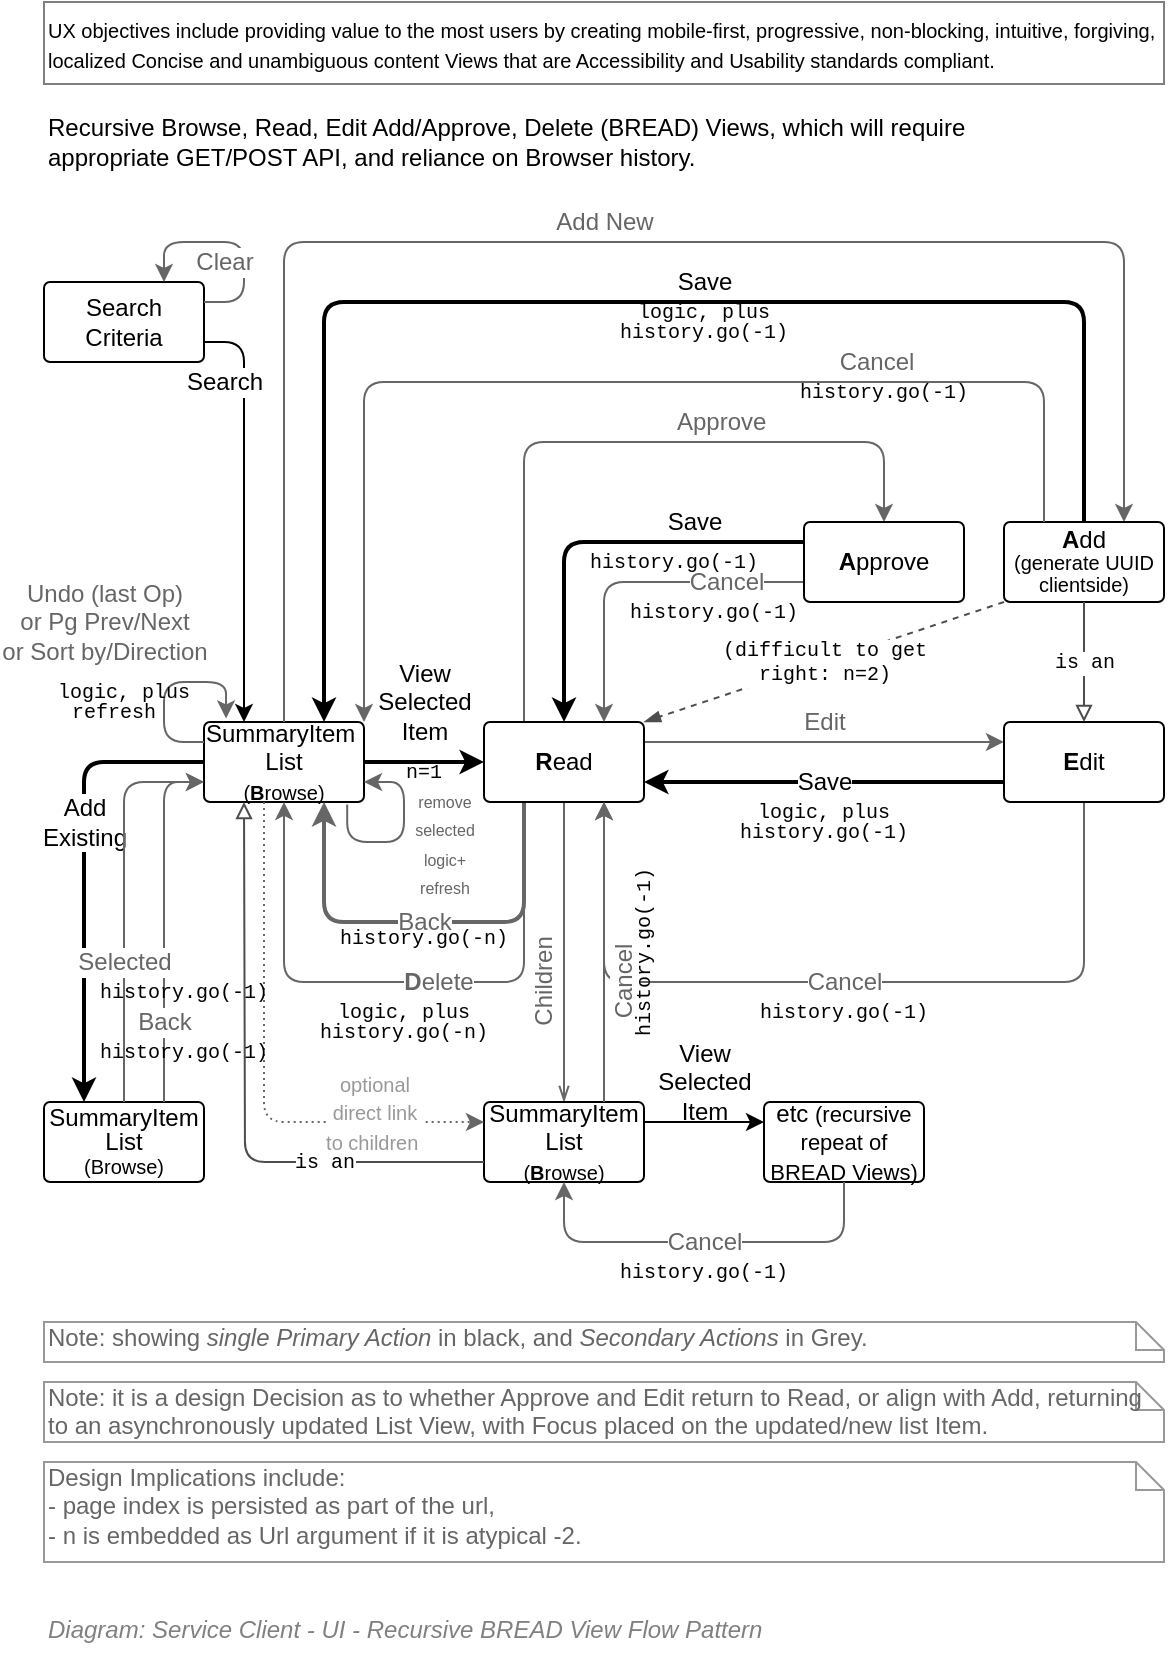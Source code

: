 <mxfile version="20.8.16" type="device"><diagram id="231i00YgfzE0QRONw8nu" name="Page-1"><mxGraphModel dx="1418" dy="838" grid="1" gridSize="10" guides="1" tooltips="1" connect="1" arrows="1" fold="1" page="1" pageScale="1" pageWidth="827" pageHeight="1169" math="0" shadow="0"><root><mxCell id="0"/><mxCell id="1" parent="0"/><mxCell id="x9ciCPpxPvdy5MkFSN9Y-1" value="View&lt;br&gt;Selected&lt;br&gt;Item" style="edgeStyle=orthogonalEdgeStyle;rounded=1;orthogonalLoop=1;jettySize=auto;html=1;align=center;fontSize=12;strokeWidth=2;" parent="1" source="x9ciCPpxPvdy5MkFSN9Y-2" target="x9ciCPpxPvdy5MkFSN9Y-8" edge="1"><mxGeometry y="30" relative="1" as="geometry"><mxPoint as="offset"/></mxGeometry></mxCell><mxCell id="x9ciCPpxPvdy5MkFSN9Y-2" value="SummaryItem&amp;nbsp;&lt;br&gt;List&lt;br&gt;&lt;font style=&quot;font-size: 10px&quot;&gt;(&lt;b&gt;B&lt;/b&gt;rowse)&lt;/font&gt;" style="rounded=1;whiteSpace=wrap;html=1;strokeWidth=1;fontSize=12;align=center;horizontal=1;verticalAlign=middle;arcSize=6;container=0;absoluteArcSize=1;recursiveResize=0;collapsible=0;" parent="1" vertex="1"><mxGeometry x="200" y="539.97" width="80" height="40" as="geometry"><mxRectangle x="50" y="150" width="60" height="20" as="alternateBounds"/></mxGeometry></mxCell><mxCell id="x9ciCPpxPvdy5MkFSN9Y-3" value="Back" style="edgeStyle=orthogonalEdgeStyle;rounded=1;orthogonalLoop=1;jettySize=auto;html=1;entryX=0.75;entryY=1;entryDx=0;entryDy=0;exitX=0.25;exitY=1;exitDx=0;exitDy=0;align=center;fontSize=12;strokeColor=#666666;fontColor=#666666;strokeWidth=2;" parent="1" source="x9ciCPpxPvdy5MkFSN9Y-8" target="x9ciCPpxPvdy5MkFSN9Y-2" edge="1"><mxGeometry relative="1" as="geometry"><Array as="points"><mxPoint x="360" y="640"/><mxPoint x="260" y="640"/></Array></mxGeometry></mxCell><mxCell id="x9ciCPpxPvdy5MkFSN9Y-4" value="Edit" style="edgeStyle=orthogonalEdgeStyle;rounded=1;orthogonalLoop=1;jettySize=auto;html=1;align=center;fontSize=12;exitX=1;exitY=0.25;exitDx=0;exitDy=0;entryX=0;entryY=0.25;entryDx=0;entryDy=0;strokeColor=#666666;fontColor=#666666;" parent="1" source="x9ciCPpxPvdy5MkFSN9Y-8" target="x9ciCPpxPvdy5MkFSN9Y-29" edge="1"><mxGeometry y="10" relative="1" as="geometry"><mxPoint as="offset"/><mxPoint x="460" y="549.97" as="targetPoint"/></mxGeometry></mxCell><mxCell id="x9ciCPpxPvdy5MkFSN9Y-5" value="&lt;b&gt;&lt;font&gt;D&lt;/font&gt;&lt;/b&gt;elete" style="edgeStyle=orthogonalEdgeStyle;rounded=1;orthogonalLoop=1;jettySize=auto;html=1;entryX=0.5;entryY=1;entryDx=0;entryDy=0;align=center;exitX=0.25;exitY=1;exitDx=0;exitDy=0;fontSize=12;strokeColor=#666666;fontColor=#666666;" parent="1" source="x9ciCPpxPvdy5MkFSN9Y-8" target="x9ciCPpxPvdy5MkFSN9Y-2" edge="1"><mxGeometry x="-0.111" relative="1" as="geometry"><mxPoint x="330" y="619.97" as="targetPoint"/><Array as="points"><mxPoint x="360" y="670"/><mxPoint x="240" y="670"/></Array><mxPoint as="offset"/></mxGeometry></mxCell><mxCell id="x9ciCPpxPvdy5MkFSN9Y-6" value="Children" style="edgeStyle=elbowEdgeStyle;rounded=1;orthogonalLoop=1;jettySize=auto;html=1;entryX=0.5;entryY=0;entryDx=0;entryDy=0;startArrow=none;startFill=0;startSize=6;endArrow=openThin;endFill=0;endSize=6;strokeColor=#666666;strokeWidth=1;fontSize=12;fontColor=#666666;horizontal=0;" parent="1" source="x9ciCPpxPvdy5MkFSN9Y-8" target="x9ciCPpxPvdy5MkFSN9Y-14" edge="1"><mxGeometry x="0.198" y="-10" relative="1" as="geometry"><mxPoint as="offset"/></mxGeometry></mxCell><mxCell id="x9ciCPpxPvdy5MkFSN9Y-7" value="Approve&amp;nbsp;" style="edgeStyle=orthogonalEdgeStyle;rounded=1;jumpStyle=none;orthogonalLoop=1;jettySize=auto;html=1;entryX=0.5;entryY=0;entryDx=0;entryDy=0;startArrow=none;endArrow=classic;fontFamily=Helvetica;fontSize=12;fontColor=#666666;exitX=0.25;exitY=0;exitDx=0;exitDy=0;strokeColor=#666666;" parent="1" source="x9ciCPpxPvdy5MkFSN9Y-8" target="x9ciCPpxPvdy5MkFSN9Y-20" edge="1"><mxGeometry x="0.333" y="10" relative="1" as="geometry"><Array as="points"><mxPoint x="360" y="400"/><mxPoint x="540" y="400"/></Array><mxPoint as="offset"/></mxGeometry></mxCell><mxCell id="x9ciCPpxPvdy5MkFSN9Y-8" value="&lt;b&gt;R&lt;/b&gt;ead" style="rounded=1;whiteSpace=wrap;html=1;strokeWidth=1;fillColor=none;fontSize=12;align=center;horizontal=1;verticalAlign=middle;arcSize=6;container=0;absoluteArcSize=1;recursiveResize=0;collapsible=0;strokeColor=#000000;" parent="1" vertex="1"><mxGeometry x="340" y="539.97" width="80" height="40" as="geometry"><mxRectangle x="140" y="150" width="50" height="20" as="alternateBounds"/></mxGeometry></mxCell><mxCell id="x9ciCPpxPvdy5MkFSN9Y-9" value="Cancel" style="edgeStyle=orthogonalEdgeStyle;rounded=1;orthogonalLoop=1;jettySize=auto;html=1;entryX=0.75;entryY=1;entryDx=0;entryDy=0;align=center;fontSize=12;strokeColor=#666666;fontColor=#666666;exitX=0.5;exitY=1;exitDx=0;exitDy=0;" parent="1" source="x9ciCPpxPvdy5MkFSN9Y-29" target="x9ciCPpxPvdy5MkFSN9Y-8" edge="1"><mxGeometry relative="1" as="geometry"><Array as="points"><mxPoint x="640" y="670"/><mxPoint x="400" y="670"/></Array><mxPoint x="480" y="579.97" as="sourcePoint"/></mxGeometry></mxCell><mxCell id="x9ciCPpxPvdy5MkFSN9Y-10" value="Add New" style="edgeStyle=orthogonalEdgeStyle;rounded=1;orthogonalLoop=1;jettySize=auto;html=1;align=center;exitX=0.5;exitY=0;exitDx=0;exitDy=0;fontSize=12;strokeColor=#666666;fontColor=#666666;entryX=0.75;entryY=0;entryDx=0;entryDy=0;" parent="1" source="x9ciCPpxPvdy5MkFSN9Y-2" target="x9ciCPpxPvdy5MkFSN9Y-13" edge="1"><mxGeometry x="-0.0" y="10" relative="1" as="geometry"><Array as="points"><mxPoint x="240" y="300"/><mxPoint x="660" y="300"/></Array><mxPoint as="offset"/></mxGeometry></mxCell><mxCell id="x9ciCPpxPvdy5MkFSN9Y-11" value="Save" style="edgeStyle=orthogonalEdgeStyle;rounded=1;jumpStyle=none;orthogonalLoop=1;jettySize=auto;html=1;entryX=1;entryY=0.75;entryDx=0;entryDy=0;startArrow=none;endArrow=classic;fontFamily=Helvetica;fontSize=12;fontColor=#000000;exitX=0;exitY=0.75;exitDx=0;exitDy=0;strokeWidth=2;" parent="1" source="x9ciCPpxPvdy5MkFSN9Y-29" target="x9ciCPpxPvdy5MkFSN9Y-8" edge="1"><mxGeometry relative="1" as="geometry"><mxPoint x="460" y="569.97" as="sourcePoint"/></mxGeometry></mxCell><mxCell id="x9ciCPpxPvdy5MkFSN9Y-12" value="Save" style="edgeStyle=orthogonalEdgeStyle;rounded=1;jumpStyle=none;orthogonalLoop=1;jettySize=auto;html=1;exitX=0.5;exitY=0;exitDx=0;exitDy=0;entryX=0.75;entryY=0;entryDx=0;entryDy=0;startArrow=none;endArrow=classic;fontFamily=Helvetica;fontSize=12;fontColor=#000000;strokeWidth=2;" parent="1" source="x9ciCPpxPvdy5MkFSN9Y-13" target="x9ciCPpxPvdy5MkFSN9Y-2" edge="1"><mxGeometry x="-0.143" y="-10" relative="1" as="geometry"><Array as="points"><mxPoint x="640" y="330"/><mxPoint x="260" y="330"/></Array><mxPoint as="offset"/></mxGeometry></mxCell><mxCell id="x9ciCPpxPvdy5MkFSN9Y-13" value="&lt;p style=&quot;line-height: 90%&quot;&gt;&lt;b&gt;A&lt;/b&gt;dd&lt;br&gt;&lt;font style=&quot;font-size: 10px ; line-height: 100%&quot;&gt;(generate UUID clientside)&lt;/font&gt;&lt;/p&gt;" style="rounded=1;whiteSpace=wrap;html=1;strokeWidth=1;fontSize=12;align=center;horizontal=1;verticalAlign=middle;arcSize=6;container=0;absoluteArcSize=1;recursiveResize=0;collapsible=0;" parent="1" vertex="1"><mxGeometry x="600" y="440" width="80" height="40" as="geometry"/></mxCell><mxCell id="x9ciCPpxPvdy5MkFSN9Y-14" value="SummaryItem&lt;br&gt;List&lt;br&gt;&lt;span style=&quot;font-size: 10px&quot;&gt;(&lt;/span&gt;&lt;b style=&quot;font-size: 10px&quot;&gt;B&lt;/b&gt;&lt;span style=&quot;font-size: 10px&quot;&gt;rowse)&lt;/span&gt;" style="rounded=1;whiteSpace=wrap;html=1;strokeWidth=1;fontSize=12;align=center;horizontal=1;verticalAlign=middle;arcSize=6;container=0;absoluteArcSize=1;recursiveResize=0;collapsible=0;" parent="1" vertex="1"><mxGeometry x="340" y="730" width="80" height="40" as="geometry"><mxRectangle x="50" y="150" width="60" height="20" as="alternateBounds"/></mxGeometry></mxCell><mxCell id="x9ciCPpxPvdy5MkFSN9Y-15" value="etc &lt;font style=&quot;font-size: 11px&quot;&gt;(recursive repeat of BREAD Views)&lt;/font&gt;" style="rounded=1;whiteSpace=wrap;html=1;strokeWidth=1;fontSize=12;align=center;horizontal=1;verticalAlign=middle;arcSize=6;container=0;absoluteArcSize=1;recursiveResize=0;collapsible=0;" parent="1" vertex="1"><mxGeometry x="480" y="730" width="80" height="40" as="geometry"><mxRectangle x="140" y="150" width="50" height="20" as="alternateBounds"/></mxGeometry></mxCell><mxCell id="x9ciCPpxPvdy5MkFSN9Y-16" value="Undo (last Op)&lt;br&gt;or Pg Prev/Next&lt;br&gt;or Sort by/Direction&lt;br&gt;" style="edgeStyle=orthogonalEdgeStyle;rounded=1;orthogonalLoop=1;jettySize=auto;html=1;entryX=0.138;entryY=-0.044;entryDx=0;entryDy=0;align=center;exitX=0;exitY=0.25;exitDx=0;exitDy=0;fontSize=12;fontColor=#666666;strokeColor=#666666;entryPerimeter=0;" parent="1" source="x9ciCPpxPvdy5MkFSN9Y-2" target="x9ciCPpxPvdy5MkFSN9Y-2" edge="1"><mxGeometry x="0.008" y="42" relative="1" as="geometry"><mxPoint x="250" y="589.97" as="targetPoint"/><Array as="points"><mxPoint x="180" y="550"/><mxPoint x="180" y="520"/><mxPoint x="211" y="520"/></Array><mxPoint x="-30" y="12" as="offset"/><mxPoint x="370" y="589.97" as="sourcePoint"/></mxGeometry></mxCell><mxCell id="x9ciCPpxPvdy5MkFSN9Y-17" value="Cancel" style="edgeStyle=orthogonalEdgeStyle;rounded=1;orthogonalLoop=1;jettySize=auto;html=1;entryX=0.75;entryY=1;entryDx=0;entryDy=0;exitX=0.75;exitY=0;exitDx=0;exitDy=0;align=center;fontSize=12;fontColor=#666666;strokeColor=#666666;horizontal=0;" parent="1" source="x9ciCPpxPvdy5MkFSN9Y-14" target="x9ciCPpxPvdy5MkFSN9Y-8" edge="1"><mxGeometry x="-0.2" y="-10" relative="1" as="geometry"><mxPoint x="490" y="749.97" as="sourcePoint"/><mxPoint x="410" y="749.97" as="targetPoint"/><mxPoint as="offset"/></mxGeometry></mxCell><mxCell id="x9ciCPpxPvdy5MkFSN9Y-18" value="Cancel" style="edgeStyle=orthogonalEdgeStyle;rounded=1;jumpStyle=none;orthogonalLoop=1;jettySize=auto;html=1;entryX=0.75;entryY=0;entryDx=0;entryDy=0;startArrow=none;endArrow=classic;fontFamily=Helvetica;fontSize=12;fontColor=#666666;exitX=0;exitY=0.75;exitDx=0;exitDy=0;strokeColor=#666666;" parent="1" source="x9ciCPpxPvdy5MkFSN9Y-20" target="x9ciCPpxPvdy5MkFSN9Y-8" edge="1"><mxGeometry x="-0.538" relative="1" as="geometry"><mxPoint as="offset"/></mxGeometry></mxCell><mxCell id="x9ciCPpxPvdy5MkFSN9Y-19" value="Save" style="edgeStyle=orthogonalEdgeStyle;rounded=1;jumpStyle=none;orthogonalLoop=1;jettySize=auto;html=1;entryX=0.5;entryY=0;entryDx=0;entryDy=0;startArrow=none;endArrow=classic;fontFamily=Helvetica;fontSize=12;fontColor=#000000;strokeWidth=2;exitX=0;exitY=0.25;exitDx=0;exitDy=0;" parent="1" source="x9ciCPpxPvdy5MkFSN9Y-20" target="x9ciCPpxPvdy5MkFSN9Y-8" edge="1"><mxGeometry x="-0.473" y="-10" relative="1" as="geometry"><mxPoint as="offset"/></mxGeometry></mxCell><mxCell id="x9ciCPpxPvdy5MkFSN9Y-20" value="&lt;b&gt;A&lt;/b&gt;pprove" style="rounded=1;whiteSpace=wrap;html=1;strokeWidth=1;fontSize=12;align=center;horizontal=1;verticalAlign=middle;arcSize=6;container=0;absoluteArcSize=1;recursiveResize=0;collapsible=0;" parent="1" vertex="1"><mxGeometry x="500" y="440" width="80" height="40" as="geometry"/></mxCell><mxCell id="x9ciCPpxPvdy5MkFSN9Y-21" value="View&lt;br&gt;Selected&lt;br&gt;Item" style="edgeStyle=orthogonalEdgeStyle;rounded=1;orthogonalLoop=1;jettySize=auto;html=1;align=center;fontSize=12;exitX=1;exitY=0.25;exitDx=0;exitDy=0;entryX=0;entryY=0.25;entryDx=0;entryDy=0;strokeColor=#000000;fontColor=#000000;labelBackgroundColor=none;" parent="1" source="x9ciCPpxPvdy5MkFSN9Y-14" target="x9ciCPpxPvdy5MkFSN9Y-15" edge="1"><mxGeometry y="20" relative="1" as="geometry"><mxPoint x="430.0" y="590" as="sourcePoint"/><mxPoint x="470" y="590" as="targetPoint"/><mxPoint as="offset"/></mxGeometry></mxCell><mxCell id="x9ciCPpxPvdy5MkFSN9Y-22" value="Cancel" style="edgeStyle=orthogonalEdgeStyle;rounded=1;orthogonalLoop=1;jettySize=auto;html=1;entryX=0.5;entryY=1;entryDx=0;entryDy=0;align=center;fontSize=12;strokeColor=#666666;fontColor=#666666;exitX=0.5;exitY=1;exitDx=0;exitDy=0;" parent="1" source="x9ciCPpxPvdy5MkFSN9Y-15" target="x9ciCPpxPvdy5MkFSN9Y-14" edge="1"><mxGeometry relative="1" as="geometry"><Array as="points"><mxPoint x="520" y="800"/><mxPoint x="380" y="800"/></Array><mxPoint x="510.0" y="620" as="sourcePoint"/><mxPoint x="410.0" y="620" as="targetPoint"/></mxGeometry></mxCell><mxCell id="x9ciCPpxPvdy5MkFSN9Y-23" style="edgeStyle=orthogonalEdgeStyle;rounded=1;jumpStyle=none;orthogonalLoop=1;jettySize=auto;html=1;entryX=0.25;entryY=0;entryDx=0;entryDy=0;labelBackgroundColor=#ffffff;startArrow=none;endArrow=classic;strokeColor=#000000;fontFamily=Helvetica;fontSize=12;fontColor=#000000;exitX=1;exitY=0.75;exitDx=0;exitDy=0;" parent="1" source="x9ciCPpxPvdy5MkFSN9Y-25" target="x9ciCPpxPvdy5MkFSN9Y-2" edge="1"><mxGeometry relative="1" as="geometry"><Array as="points"><mxPoint x="220" y="350"/></Array><mxPoint x="200" y="410" as="sourcePoint"/></mxGeometry></mxCell><mxCell id="x9ciCPpxPvdy5MkFSN9Y-24" value="Search" style="text;html=1;align=center;verticalAlign=middle;resizable=0;points=[];labelBackgroundColor=#ffffff;fontSize=12;fontFamily=Helvetica;fontColor=#000000;" parent="x9ciCPpxPvdy5MkFSN9Y-23" connectable="0" vertex="1"><mxGeometry x="-0.392" y="-1" relative="1" as="geometry"><mxPoint x="-9.02" y="-24" as="offset"/></mxGeometry></mxCell><mxCell id="x9ciCPpxPvdy5MkFSN9Y-25" value="Search&lt;br&gt;Criteria" style="rounded=1;whiteSpace=wrap;html=1;strokeWidth=1;fontSize=12;align=center;horizontal=1;verticalAlign=middle;arcSize=6;container=0;absoluteArcSize=1;recursiveResize=0;collapsible=0;" parent="1" vertex="1"><mxGeometry x="120" y="320" width="80" height="40" as="geometry"><mxRectangle x="50" y="150" width="60" height="20" as="alternateBounds"/></mxGeometry></mxCell><mxCell id="x9ciCPpxPvdy5MkFSN9Y-26" value="Clear" style="edgeStyle=orthogonalEdgeStyle;rounded=1;jumpStyle=none;orthogonalLoop=1;jettySize=auto;html=1;entryX=0.75;entryY=0;entryDx=0;entryDy=0;labelBackgroundColor=#ffffff;startArrow=none;endArrow=classic;strokeColor=#666666;fontFamily=Helvetica;fontSize=12;fontColor=#666666;exitX=1;exitY=0.25;exitDx=0;exitDy=0;" parent="1" source="x9ciCPpxPvdy5MkFSN9Y-25" target="x9ciCPpxPvdy5MkFSN9Y-25" edge="1"><mxGeometry x="-0.273" y="10" relative="1" as="geometry"><Array as="points"><mxPoint x="220" y="330"/><mxPoint x="220" y="300"/><mxPoint x="180" y="300"/></Array><mxPoint as="offset"/></mxGeometry></mxCell><mxCell id="x9ciCPpxPvdy5MkFSN9Y-27" value="Note: showing &lt;i&gt;single&lt;/i&gt; &lt;i&gt;Primary Action&lt;/i&gt; in black, and &lt;i&gt;Secondary Actions&lt;/i&gt; in Grey." style="shape=note;whiteSpace=wrap;html=1;size=14;verticalAlign=top;align=left;spacingTop=-6;fontFamily=Helvetica;fontSize=12;fontColor=#666666;gradientColor=none;strokeColor=#999999;" parent="1" vertex="1"><mxGeometry x="120" y="840" width="560" height="20" as="geometry"/></mxCell><mxCell id="x9ciCPpxPvdy5MkFSN9Y-28" value="Recursive Browse, Read, Edit Add/Approve, Delete (BREAD) Views, which will require appropriate GET/POST API, and reliance on Browser history." style="text;html=1;strokeColor=none;fillColor=none;align=left;verticalAlign=middle;whiteSpace=wrap;rounded=0;fontFamily=Helvetica;fontSize=12;fontColor=#000000;" parent="1" vertex="1"><mxGeometry x="120" y="240" width="520" height="20" as="geometry"/></mxCell><mxCell id="x9ciCPpxPvdy5MkFSN9Y-29" value="&lt;b&gt;E&lt;/b&gt;dit" style="rounded=1;whiteSpace=wrap;html=1;strokeWidth=1;fontSize=12;align=center;horizontal=1;verticalAlign=middle;arcSize=6;container=0;absoluteArcSize=1;recursiveResize=0;collapsible=0;" parent="1" vertex="1"><mxGeometry x="600" y="539.97" width="80" height="40" as="geometry"/></mxCell><mxCell id="x9ciCPpxPvdy5MkFSN9Y-30" value="Note: it is a design Decision as to whether Approve and Edit return to Read, or align with Add, returning to an asynchronously updated List View, with Focus placed on the updated/new list Item." style="shape=note;whiteSpace=wrap;html=1;size=14;verticalAlign=top;align=left;spacingTop=-6;fontFamily=Helvetica;fontSize=12;fontColor=#666666;gradientColor=none;strokeColor=#999999;" parent="1" vertex="1"><mxGeometry x="120" y="870" width="560" height="30" as="geometry"/></mxCell><mxCell id="x9ciCPpxPvdy5MkFSN9Y-31" value="Cancel" style="edgeStyle=orthogonalEdgeStyle;rounded=1;jumpStyle=none;orthogonalLoop=1;jettySize=auto;html=1;exitX=0.25;exitY=0;exitDx=0;exitDy=0;startArrow=none;endArrow=classic;fontFamily=Helvetica;fontSize=12;fontColor=#666666;strokeColor=#666666;entryX=1;entryY=0;entryDx=0;entryDy=0;" parent="1" source="x9ciCPpxPvdy5MkFSN9Y-13" target="x9ciCPpxPvdy5MkFSN9Y-2" edge="1"><mxGeometry x="-0.467" y="-10" relative="1" as="geometry"><Array as="points"><mxPoint x="620" y="370"/><mxPoint x="280" y="370"/></Array><mxPoint x="650" y="509.97" as="sourcePoint"/><mxPoint x="290" y="510" as="targetPoint"/><mxPoint as="offset"/></mxGeometry></mxCell><mxCell id="x9ciCPpxPvdy5MkFSN9Y-32" style="edgeStyle=orthogonalEdgeStyle;rounded=1;jumpStyle=none;orthogonalLoop=1;jettySize=auto;html=1;entryX=0;entryY=0.25;entryDx=0;entryDy=0;labelBackgroundColor=#ffffff;startArrow=none;endArrow=classic;strokeColor=#666666;fontFamily=Helvetica;fontSize=12;fontColor=#666666;dashed=1;dashPattern=1 2;" parent="1" source="x9ciCPpxPvdy5MkFSN9Y-2" target="x9ciCPpxPvdy5MkFSN9Y-14" edge="1"><mxGeometry relative="1" as="geometry"><Array as="points"><mxPoint x="230" y="740"/></Array></mxGeometry></mxCell><mxCell id="x9ciCPpxPvdy5MkFSN9Y-33" value="&lt;font style=&quot;font-size: 10px&quot;&gt;optional &lt;br&gt;direct link&lt;br&gt;to children&amp;nbsp;&lt;/font&gt;" style="text;html=1;align=center;verticalAlign=middle;resizable=0;points=[];labelBackgroundColor=#ffffff;fontSize=12;fontFamily=Helvetica;fontColor=#999999;" parent="x9ciCPpxPvdy5MkFSN9Y-32" connectable="0" vertex="1"><mxGeometry x="0.181" y="25" relative="1" as="geometry"><mxPoint x="30.03" y="-5.0" as="offset"/></mxGeometry></mxCell><mxCell id="x9ciCPpxPvdy5MkFSN9Y-34" value="Design Implications include: &lt;br&gt;- page index is persisted as part of the url, &lt;br&gt;- n is embedded as Url argument if it is atypical -2." style="shape=note;whiteSpace=wrap;html=1;size=14;verticalAlign=top;align=left;spacingTop=-6;fontFamily=Helvetica;fontSize=12;fontColor=#666666;gradientColor=none;strokeColor=#999999;" parent="1" vertex="1"><mxGeometry x="120" y="910" width="560" height="50" as="geometry"/></mxCell><mxCell id="x9ciCPpxPvdy5MkFSN9Y-35" value="&lt;p style=&quot;line-height: 100%&quot;&gt;&lt;font style=&quot;font-size: 12px&quot;&gt;SummaryItem List &lt;br&gt;&lt;/font&gt;&lt;span style=&quot;font-size: 10px&quot;&gt;(Browse)&lt;br&gt;&lt;/span&gt;&lt;/p&gt;" style="rounded=1;whiteSpace=wrap;html=1;strokeWidth=1;fontSize=12;align=center;horizontal=1;verticalAlign=middle;arcSize=6;container=0;absoluteArcSize=1;recursiveResize=0;collapsible=0;" parent="1" vertex="1"><mxGeometry x="120" y="730" width="80" height="40" as="geometry"><mxRectangle x="50" y="150" width="60" height="20" as="alternateBounds"/></mxGeometry></mxCell><mxCell id="x9ciCPpxPvdy5MkFSN9Y-36" value="Add&lt;br&gt;Existing" style="rounded=1;jumpStyle=none;orthogonalLoop=1;jettySize=auto;html=1;exitX=0;exitY=0.5;exitDx=0;exitDy=0;entryX=0.25;entryY=0;entryDx=0;entryDy=0;startArrow=none;endArrow=classic;fontFamily=Helvetica;fontSize=12;fontColor=#000000;strokeWidth=2;" parent="1" source="x9ciCPpxPvdy5MkFSN9Y-2" target="x9ciCPpxPvdy5MkFSN9Y-35" edge="1"><mxGeometry x="-0.478" y="30" relative="1" as="geometry"><Array as="points"><mxPoint x="140" y="560"/></Array><mxPoint x="650" y="450" as="sourcePoint"/><mxPoint x="270" y="549.97" as="targetPoint"/><mxPoint x="-30" y="30" as="offset"/></mxGeometry></mxCell><mxCell id="x9ciCPpxPvdy5MkFSN9Y-37" value="Back" style="edgeStyle=orthogonalEdgeStyle;rounded=1;orthogonalLoop=1;jettySize=auto;html=1;entryX=0;entryY=0.75;entryDx=0;entryDy=0;exitX=0.75;exitY=0;exitDx=0;exitDy=0;align=center;fontSize=12;strokeColor=#666666;fontColor=#666666;" parent="1" source="x9ciCPpxPvdy5MkFSN9Y-35" target="x9ciCPpxPvdy5MkFSN9Y-2" edge="1"><mxGeometry x="-0.556" relative="1" as="geometry"><mxPoint x="370" y="589.97" as="sourcePoint"/><mxPoint x="270" y="589.97" as="targetPoint"/><Array as="points"><mxPoint x="180" y="570"/></Array><mxPoint as="offset"/></mxGeometry></mxCell><mxCell id="x9ciCPpxPvdy5MkFSN9Y-38" value="Selected" style="edgeStyle=orthogonalEdgeStyle;rounded=1;orthogonalLoop=1;jettySize=auto;html=1;entryX=0;entryY=0.75;entryDx=0;entryDy=0;exitX=0.5;exitY=0;exitDx=0;exitDy=0;align=center;fontSize=12;strokeColor=#666666;fontColor=#666666;" parent="1" source="x9ciCPpxPvdy5MkFSN9Y-35" target="x9ciCPpxPvdy5MkFSN9Y-2" edge="1"><mxGeometry x="-0.3" relative="1" as="geometry"><mxPoint x="190" y="650" as="sourcePoint"/><mxPoint x="210" y="579.97" as="targetPoint"/><Array as="points"><mxPoint x="160" y="570"/></Array><mxPoint as="offset"/></mxGeometry></mxCell><mxCell id="x9ciCPpxPvdy5MkFSN9Y-39" value="&lt;font style=&quot;font-size: 8px&quot;&gt;remove&lt;br&gt;selected&lt;br&gt;logic+&lt;br&gt;refresh&lt;br&gt;&lt;/font&gt;" style="edgeStyle=orthogonalEdgeStyle;rounded=1;orthogonalLoop=1;jettySize=auto;html=1;entryX=1;entryY=0.75;entryDx=0;entryDy=0;align=center;exitX=0.895;exitY=1.033;exitDx=0;exitDy=0;fontSize=12;fontColor=#666666;strokeColor=#666666;exitPerimeter=0;" parent="1" source="x9ciCPpxPvdy5MkFSN9Y-2" target="x9ciCPpxPvdy5MkFSN9Y-2" edge="1"><mxGeometry x="-0.03" y="-20" relative="1" as="geometry"><mxPoint x="221.04" y="548.21" as="targetPoint"/><Array as="points"><mxPoint x="272" y="600"/><mxPoint x="300" y="600"/><mxPoint x="300" y="570"/></Array><mxPoint as="offset"/><mxPoint x="210" y="559.97" as="sourcePoint"/></mxGeometry></mxCell><mxCell id="x9ciCPpxPvdy5MkFSN9Y-40" value="&lt;font style=&quot;font-size: 10px&quot;&gt;UX objectives include providing value to the most users by creating mobile-first, progressive, non-blocking, intuitive, forgiving, localized Concise and unambiguous content Views that are Accessibility and Usability standards compliant.&amp;nbsp;&amp;nbsp;&lt;/font&gt;" style="rounded=0;whiteSpace=wrap;html=1;comic=0;strokeColor=#000000;strokeWidth=1;fillColor=none;fontFamily=Helvetica;fontSize=12;fontColor=#000000;opacity=50;align=left;" parent="1" vertex="1"><mxGeometry x="120" y="180" width="560" height="41" as="geometry"/></mxCell><mxCell id="x9ciCPpxPvdy5MkFSN9Y-41" value="&lt;font style=&quot;font-weight: normal&quot; size=&quot;1&quot;&gt;&lt;i style=&quot;font-size: 12px&quot;&gt;Diagram: Service Client - UI - Recursive BREAD View Flow Pattern&lt;/i&gt;&lt;/font&gt;" style="text;strokeColor=none;fillColor=none;html=1;fontSize=24;fontStyle=1;verticalAlign=middle;align=left;shadow=0;glass=0;comic=0;opacity=30;fontColor=#808080;" parent="1" vertex="1"><mxGeometry x="120" y="980" width="520" height="20" as="geometry"/></mxCell><mxCell id="x9ciCPpxPvdy5MkFSN9Y-42" value="history.go(-1)" style="text;html=1;strokeColor=none;fillColor=none;align=center;verticalAlign=middle;whiteSpace=wrap;rounded=0;labelBackgroundColor=none;fontSize=10;fontColor=#000000;fontFamily=Courier New;" parent="1" vertex="1"><mxGeometry x="470" y="680" width="100" height="10" as="geometry"/></mxCell><mxCell id="x9ciCPpxPvdy5MkFSN9Y-43" value="history.go(-n)" style="text;html=1;strokeColor=none;fillColor=none;align=center;verticalAlign=middle;whiteSpace=wrap;rounded=0;labelBackgroundColor=none;fontSize=10;fontColor=#000000;fontFamily=Courier New;" parent="1" vertex="1"><mxGeometry x="250" y="690" width="100" height="10" as="geometry"/></mxCell><mxCell id="x9ciCPpxPvdy5MkFSN9Y-44" value="history.go(-1)" style="text;html=1;strokeColor=none;fillColor=none;align=center;verticalAlign=middle;whiteSpace=wrap;rounded=0;labelBackgroundColor=none;fontSize=10;fontColor=#000000;fontFamily=Courier New;" parent="1" vertex="1"><mxGeometry x="460" y="590" width="100" height="10" as="geometry"/></mxCell><mxCell id="x9ciCPpxPvdy5MkFSN9Y-45" value="n=1" style="text;html=1;strokeColor=none;fillColor=none;align=center;verticalAlign=middle;whiteSpace=wrap;rounded=0;labelBackgroundColor=none;fontSize=10;fontColor=#000000;fontFamily=Courier New;" parent="1" vertex="1"><mxGeometry x="280" y="560" width="60" height="10" as="geometry"/></mxCell><mxCell id="x9ciCPpxPvdy5MkFSN9Y-46" value="history.go(-1)" style="text;html=1;strokeColor=none;fillColor=none;align=center;verticalAlign=middle;whiteSpace=wrap;rounded=0;labelBackgroundColor=none;fontSize=10;fontColor=#000000;fontFamily=Courier New;" parent="1" vertex="1"><mxGeometry x="410" y="480" width="90" height="10" as="geometry"/></mxCell><mxCell id="x9ciCPpxPvdy5MkFSN9Y-47" value="is an" style="rounded=1;orthogonalLoop=1;jettySize=auto;html=1;entryX=0.5;entryY=0;entryDx=0;entryDy=0;startArrow=none;startFill=0;endArrow=block;endFill=0;strokeColor=#4D4D4D;fontFamily=Courier New;fontSize=10;fontColor=#000000;exitX=0.5;exitY=1;exitDx=0;exitDy=0;" parent="1" source="x9ciCPpxPvdy5MkFSN9Y-13" target="x9ciCPpxPvdy5MkFSN9Y-29" edge="1"><mxGeometry x="0.001" relative="1" as="geometry"><mxPoint as="offset"/></mxGeometry></mxCell><mxCell id="x9ciCPpxPvdy5MkFSN9Y-48" value="history.go(-1)" style="text;html=1;strokeColor=none;fillColor=none;align=center;verticalAlign=middle;whiteSpace=wrap;rounded=0;labelBackgroundColor=none;fontSize=10;fontColor=#000000;fontFamily=Courier New;" parent="1" vertex="1"><mxGeometry x="385" y="455" width="100" height="10" as="geometry"/></mxCell><mxCell id="x9ciCPpxPvdy5MkFSN9Y-49" value="history.go(-1)" style="text;html=1;strokeColor=none;fillColor=none;align=center;verticalAlign=middle;whiteSpace=wrap;rounded=0;labelBackgroundColor=none;fontSize=10;fontColor=#000000;fontFamily=Courier New;" parent="1" vertex="1"><mxGeometry x="400" y="340" width="100" height="10" as="geometry"/></mxCell><mxCell id="x9ciCPpxPvdy5MkFSN9Y-50" value="history.go(-1)" style="text;html=1;strokeColor=none;fillColor=none;align=center;verticalAlign=middle;whiteSpace=wrap;rounded=0;labelBackgroundColor=none;fontSize=10;fontColor=#000000;fontFamily=Courier New;" parent="1" vertex="1"><mxGeometry x="400" y="810" width="100" height="10" as="geometry"/></mxCell><mxCell id="x9ciCPpxPvdy5MkFSN9Y-51" value="history.go(-1)" style="text;html=1;strokeColor=none;fillColor=none;align=center;verticalAlign=middle;whiteSpace=wrap;rounded=0;labelBackgroundColor=none;fontSize=10;fontColor=#000000;fontFamily=Courier New;horizontal=0;" parent="1" vertex="1"><mxGeometry x="375" y="650" width="90" height="10" as="geometry"/></mxCell><mxCell id="x9ciCPpxPvdy5MkFSN9Y-52" value="refresh" style="text;html=1;strokeColor=none;fillColor=none;align=center;verticalAlign=middle;whiteSpace=wrap;rounded=0;labelBackgroundColor=none;fontSize=10;fontColor=#000000;fontFamily=Courier New;" parent="1" vertex="1"><mxGeometry x="110" y="530" width="90" height="10" as="geometry"/></mxCell><mxCell id="x9ciCPpxPvdy5MkFSN9Y-53" value="(difficult to get &lt;br&gt;right: n=2)" style="edgeStyle=none;rounded=1;orthogonalLoop=1;jettySize=auto;html=1;entryX=1;entryY=0;entryDx=0;entryDy=0;startArrow=none;startFill=0;endArrow=blockThin;endFill=1;strokeColor=#4D4D4D;fontFamily=Courier New;fontSize=10;fontColor=#000000;exitX=0;exitY=1;exitDx=0;exitDy=0;dashed=1;" parent="1" source="x9ciCPpxPvdy5MkFSN9Y-13" target="x9ciCPpxPvdy5MkFSN9Y-8" edge="1"><mxGeometry relative="1" as="geometry"/></mxCell><mxCell id="x9ciCPpxPvdy5MkFSN9Y-54" value="history.go(-n)" style="text;html=1;strokeColor=none;fillColor=none;align=center;verticalAlign=middle;whiteSpace=wrap;rounded=0;labelBackgroundColor=none;fontSize=10;fontColor=#000000;fontFamily=Courier New;" parent="1" vertex="1"><mxGeometry x="260" y="643" width="100" height="10" as="geometry"/></mxCell><mxCell id="x9ciCPpxPvdy5MkFSN9Y-55" value="logic, plus" style="text;html=1;strokeColor=none;fillColor=none;align=center;verticalAlign=middle;whiteSpace=wrap;rounded=0;labelBackgroundColor=none;fontSize=10;fontColor=#000000;fontFamily=Courier New;" parent="1" vertex="1"><mxGeometry x="120" y="520" width="80" height="10" as="geometry"/></mxCell><mxCell id="x9ciCPpxPvdy5MkFSN9Y-56" value="logic, plus" style="text;html=1;strokeColor=none;fillColor=none;align=center;verticalAlign=middle;whiteSpace=wrap;rounded=0;labelBackgroundColor=none;fontSize=10;fontColor=#000000;fontFamily=Courier New;" parent="1" vertex="1"><mxGeometry x="460" y="580" width="100" height="10" as="geometry"/></mxCell><mxCell id="x9ciCPpxPvdy5MkFSN9Y-57" value="logic, plus" style="text;html=1;strokeColor=none;fillColor=none;align=center;verticalAlign=middle;whiteSpace=wrap;rounded=0;labelBackgroundColor=none;fontSize=10;fontColor=#000000;fontFamily=Courier New;" parent="1" vertex="1"><mxGeometry x="250" y="680" width="100" height="10" as="geometry"/></mxCell><mxCell id="x9ciCPpxPvdy5MkFSN9Y-58" value="logic, plus" style="text;html=1;strokeColor=none;fillColor=none;align=center;verticalAlign=middle;whiteSpace=wrap;rounded=0;labelBackgroundColor=none;fontSize=10;fontColor=#000000;fontFamily=Courier New;" parent="1" vertex="1"><mxGeometry x="400" y="330" width="100" height="10" as="geometry"/></mxCell><mxCell id="x9ciCPpxPvdy5MkFSN9Y-59" value="history.go(-1)" style="text;html=1;strokeColor=none;fillColor=none;align=center;verticalAlign=middle;whiteSpace=wrap;rounded=0;labelBackgroundColor=none;fontSize=10;fontColor=#000000;fontFamily=Courier New;" parent="1" vertex="1"><mxGeometry x="490" y="370" width="100" height="10" as="geometry"/></mxCell><mxCell id="x9ciCPpxPvdy5MkFSN9Y-60" value="is an" style="rounded=1;orthogonalLoop=1;jettySize=auto;html=1;startArrow=none;startFill=0;endArrow=block;endFill=0;strokeColor=#4D4D4D;fontFamily=Courier New;fontSize=10;fontColor=#000000;exitX=0;exitY=0.75;exitDx=0;exitDy=0;edgeStyle=orthogonalEdgeStyle;" parent="1" source="x9ciCPpxPvdy5MkFSN9Y-14" edge="1"><mxGeometry x="-0.467" relative="1" as="geometry"><mxPoint x="650" y="490" as="sourcePoint"/><mxPoint x="220" y="580" as="targetPoint"/><mxPoint as="offset"/></mxGeometry></mxCell><mxCell id="x9ciCPpxPvdy5MkFSN9Y-61" value="history.go(-1)" style="text;html=1;strokeColor=none;fillColor=none;align=center;verticalAlign=middle;whiteSpace=wrap;rounded=0;labelBackgroundColor=none;fontSize=10;fontColor=#000000;fontFamily=Courier New;" parent="1" vertex="1"><mxGeometry x="140" y="700" width="100" height="10" as="geometry"/></mxCell><mxCell id="x9ciCPpxPvdy5MkFSN9Y-62" value="history.go(-1)" style="text;html=1;strokeColor=none;fillColor=none;align=center;verticalAlign=middle;whiteSpace=wrap;rounded=0;labelBackgroundColor=none;fontSize=10;fontColor=#000000;fontFamily=Courier New;" parent="1" vertex="1"><mxGeometry x="140" y="670" width="100" height="10" as="geometry"/></mxCell><UserObject label="" tooltip="Resource Views (not the same as &quot;WebPages&quot;) are components within an interface, and exclude chrome (headers, context, navigation, footers, status). &#10;&#10;Resource Views just concentrate on rendering a List of Resources or a Single Resource.&#10;&#10;The Primary Actions trigger both navigation between the Resource Views and POST Operations over HTTP based APIs." id="x9ciCPpxPvdy5MkFSN9Y-63"><mxCell style="shape=image;html=1;verticalAlign=top;verticalLabelPosition=bottom;labelBackgroundColor=#ffffff;imageAspect=0;aspect=fixed;image=https://cdn1.iconfinder.com/data/icons/hawcons/32/699014-icon-28-information-128.png;shadow=0;dashed=0;fontFamily=Helvetica;fontSize=12;fontColor=#000000;align=center;strokeColor=#000000;fillColor=#505050;dashPattern=1 1;" parent="1" vertex="1"><mxGeometry x="660" y="960" width="20" height="20" as="geometry"/></mxCell></UserObject></root></mxGraphModel></diagram></mxfile>